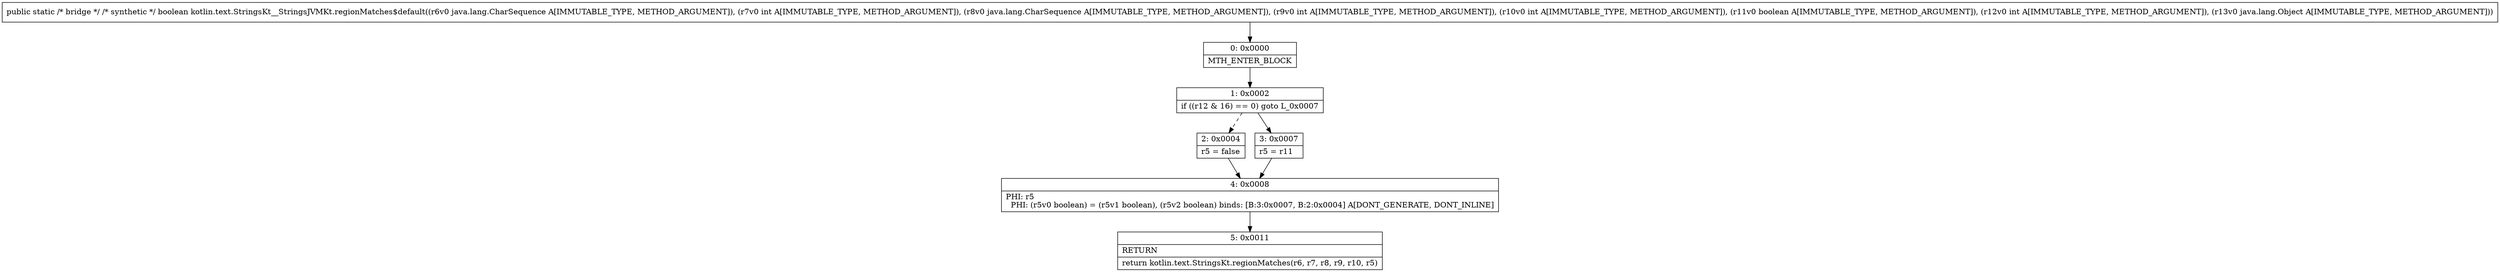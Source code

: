 digraph "CFG forkotlin.text.StringsKt__StringsJVMKt.regionMatches$default(Ljava\/lang\/CharSequence;ILjava\/lang\/CharSequence;IIZILjava\/lang\/Object;)Z" {
Node_0 [shape=record,label="{0\:\ 0x0000|MTH_ENTER_BLOCK\l}"];
Node_1 [shape=record,label="{1\:\ 0x0002|if ((r12 & 16) == 0) goto L_0x0007\l}"];
Node_2 [shape=record,label="{2\:\ 0x0004|r5 = false\l}"];
Node_3 [shape=record,label="{3\:\ 0x0007|r5 = r11\l}"];
Node_4 [shape=record,label="{4\:\ 0x0008|PHI: r5 \l  PHI: (r5v0 boolean) = (r5v1 boolean), (r5v2 boolean) binds: [B:3:0x0007, B:2:0x0004] A[DONT_GENERATE, DONT_INLINE]\l}"];
Node_5 [shape=record,label="{5\:\ 0x0011|RETURN\l|return kotlin.text.StringsKt.regionMatches(r6, r7, r8, r9, r10, r5)\l}"];
MethodNode[shape=record,label="{public static \/* bridge *\/ \/* synthetic *\/ boolean kotlin.text.StringsKt__StringsJVMKt.regionMatches$default((r6v0 java.lang.CharSequence A[IMMUTABLE_TYPE, METHOD_ARGUMENT]), (r7v0 int A[IMMUTABLE_TYPE, METHOD_ARGUMENT]), (r8v0 java.lang.CharSequence A[IMMUTABLE_TYPE, METHOD_ARGUMENT]), (r9v0 int A[IMMUTABLE_TYPE, METHOD_ARGUMENT]), (r10v0 int A[IMMUTABLE_TYPE, METHOD_ARGUMENT]), (r11v0 boolean A[IMMUTABLE_TYPE, METHOD_ARGUMENT]), (r12v0 int A[IMMUTABLE_TYPE, METHOD_ARGUMENT]), (r13v0 java.lang.Object A[IMMUTABLE_TYPE, METHOD_ARGUMENT])) }"];
MethodNode -> Node_0;
Node_0 -> Node_1;
Node_1 -> Node_2[style=dashed];
Node_1 -> Node_3;
Node_2 -> Node_4;
Node_3 -> Node_4;
Node_4 -> Node_5;
}

